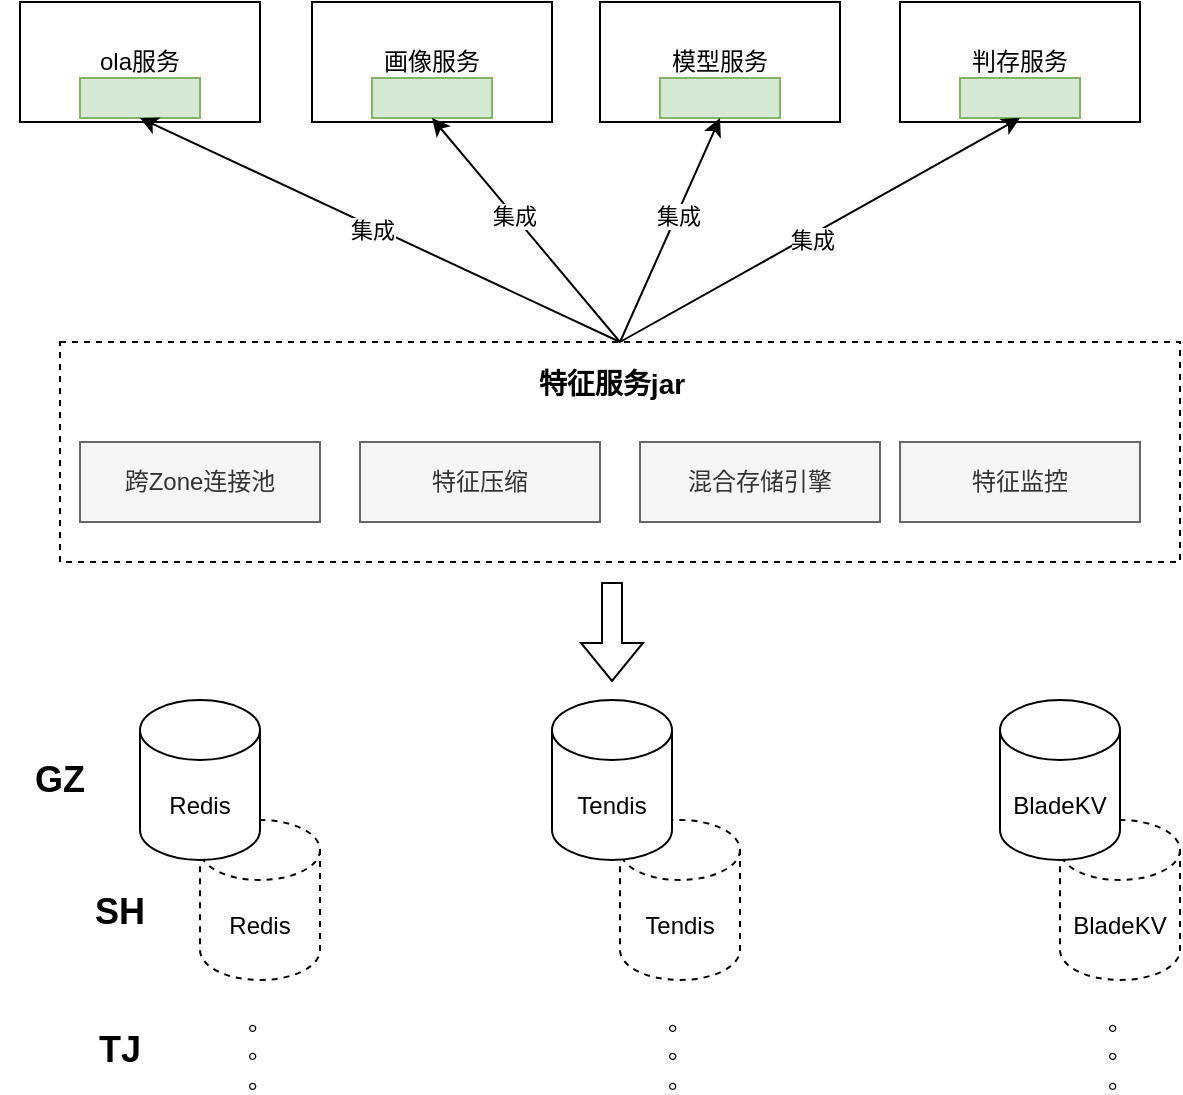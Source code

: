 <mxfile version="17.0.0" type="github">
  <diagram id="qFqO_Zj_qXNCahRx5LU8" name="Page-1">
    <mxGraphModel dx="1255" dy="811" grid="1" gridSize="10" guides="1" tooltips="1" connect="1" arrows="1" fold="1" page="1" pageScale="1" pageWidth="827" pageHeight="1169" math="0" shadow="0">
      <root>
        <mxCell id="0" />
        <mxCell id="1" parent="0" />
        <mxCell id="TAR0WF7nb0nxZd159NNX-28" value="BladeKV" style="shape=cylinder3;whiteSpace=wrap;html=1;boundedLbl=1;backgroundOutline=1;size=15;dashed=1;" vertex="1" parent="1">
          <mxGeometry x="540" y="539" width="60" height="80" as="geometry" />
        </mxCell>
        <mxCell id="TAR0WF7nb0nxZd159NNX-27" value="Tendis" style="shape=cylinder3;whiteSpace=wrap;html=1;boundedLbl=1;backgroundOutline=1;size=15;dashed=1;" vertex="1" parent="1">
          <mxGeometry x="320" y="539" width="60" height="80" as="geometry" />
        </mxCell>
        <mxCell id="TAR0WF7nb0nxZd159NNX-26" value="Redis" style="shape=cylinder3;whiteSpace=wrap;html=1;boundedLbl=1;backgroundOutline=1;size=15;dashed=1;" vertex="1" parent="1">
          <mxGeometry x="110" y="539" width="60" height="80" as="geometry" />
        </mxCell>
        <mxCell id="TAR0WF7nb0nxZd159NNX-1" value="" style="rounded=0;whiteSpace=wrap;html=1;dashed=1;" vertex="1" parent="1">
          <mxGeometry x="40" y="300" width="560" height="110" as="geometry" />
        </mxCell>
        <mxCell id="TAR0WF7nb0nxZd159NNX-2" value="ola服务" style="rounded=0;whiteSpace=wrap;html=1;" vertex="1" parent="1">
          <mxGeometry x="20" y="130" width="120" height="60" as="geometry" />
        </mxCell>
        <mxCell id="TAR0WF7nb0nxZd159NNX-3" value="画像服务" style="rounded=0;whiteSpace=wrap;html=1;" vertex="1" parent="1">
          <mxGeometry x="166" y="130" width="120" height="60" as="geometry" />
        </mxCell>
        <mxCell id="TAR0WF7nb0nxZd159NNX-4" value="模型服务" style="rounded=0;whiteSpace=wrap;html=1;" vertex="1" parent="1">
          <mxGeometry x="310" y="130" width="120" height="60" as="geometry" />
        </mxCell>
        <mxCell id="TAR0WF7nb0nxZd159NNX-5" value="判存服务" style="rounded=0;whiteSpace=wrap;html=1;" vertex="1" parent="1">
          <mxGeometry x="460" y="130" width="120" height="60" as="geometry" />
        </mxCell>
        <mxCell id="TAR0WF7nb0nxZd159NNX-6" value="" style="rounded=0;whiteSpace=wrap;html=1;fillColor=#d5e8d4;strokeColor=#82b366;" vertex="1" parent="1">
          <mxGeometry x="50" y="168" width="60" height="20" as="geometry" />
        </mxCell>
        <mxCell id="TAR0WF7nb0nxZd159NNX-7" value="" style="rounded=0;whiteSpace=wrap;html=1;fillColor=#d5e8d4;strokeColor=#82b366;" vertex="1" parent="1">
          <mxGeometry x="196" y="168" width="60" height="20" as="geometry" />
        </mxCell>
        <mxCell id="TAR0WF7nb0nxZd159NNX-8" value="" style="rounded=0;whiteSpace=wrap;html=1;fillColor=#d5e8d4;strokeColor=#82b366;" vertex="1" parent="1">
          <mxGeometry x="340" y="168" width="60" height="20" as="geometry" />
        </mxCell>
        <mxCell id="TAR0WF7nb0nxZd159NNX-9" value="" style="rounded=0;whiteSpace=wrap;html=1;fillColor=#d5e8d4;strokeColor=#82b366;" vertex="1" parent="1">
          <mxGeometry x="490" y="168" width="60" height="20" as="geometry" />
        </mxCell>
        <mxCell id="TAR0WF7nb0nxZd159NNX-10" value="" style="endArrow=classic;html=1;rounded=0;entryX=0.5;entryY=1;entryDx=0;entryDy=0;exitX=0.5;exitY=0;exitDx=0;exitDy=0;" edge="1" parent="1" source="TAR0WF7nb0nxZd159NNX-1" target="TAR0WF7nb0nxZd159NNX-6">
          <mxGeometry width="50" height="50" relative="1" as="geometry">
            <mxPoint x="30" y="320" as="sourcePoint" />
            <mxPoint x="80" y="270" as="targetPoint" />
          </mxGeometry>
        </mxCell>
        <mxCell id="TAR0WF7nb0nxZd159NNX-14" value="集成" style="edgeLabel;html=1;align=center;verticalAlign=middle;resizable=0;points=[];" vertex="1" connectable="0" parent="TAR0WF7nb0nxZd159NNX-10">
          <mxGeometry x="0.026" y="3" relative="1" as="geometry">
            <mxPoint y="-1" as="offset" />
          </mxGeometry>
        </mxCell>
        <mxCell id="TAR0WF7nb0nxZd159NNX-11" value="" style="endArrow=classic;html=1;rounded=0;entryX=0.5;entryY=1;entryDx=0;entryDy=0;exitX=0.5;exitY=0;exitDx=0;exitDy=0;" edge="1" parent="1" source="TAR0WF7nb0nxZd159NNX-1" target="TAR0WF7nb0nxZd159NNX-7">
          <mxGeometry width="50" height="50" relative="1" as="geometry">
            <mxPoint x="310" y="300" as="sourcePoint" />
            <mxPoint x="90" y="198" as="targetPoint" />
          </mxGeometry>
        </mxCell>
        <mxCell id="TAR0WF7nb0nxZd159NNX-15" value="集成" style="edgeLabel;html=1;align=center;verticalAlign=middle;resizable=0;points=[];" vertex="1" connectable="0" parent="TAR0WF7nb0nxZd159NNX-11">
          <mxGeometry x="0.122" relative="1" as="geometry">
            <mxPoint x="-1" as="offset" />
          </mxGeometry>
        </mxCell>
        <mxCell id="TAR0WF7nb0nxZd159NNX-12" value="" style="endArrow=classic;html=1;rounded=0;entryX=0.5;entryY=1;entryDx=0;entryDy=0;exitX=0.5;exitY=0;exitDx=0;exitDy=0;" edge="1" parent="1" source="TAR0WF7nb0nxZd159NNX-1" target="TAR0WF7nb0nxZd159NNX-8">
          <mxGeometry width="50" height="50" relative="1" as="geometry">
            <mxPoint x="320" y="310" as="sourcePoint" />
            <mxPoint x="100" y="208" as="targetPoint" />
          </mxGeometry>
        </mxCell>
        <mxCell id="TAR0WF7nb0nxZd159NNX-16" value="集成" style="edgeLabel;html=1;align=center;verticalAlign=middle;resizable=0;points=[];" vertex="1" connectable="0" parent="TAR0WF7nb0nxZd159NNX-12">
          <mxGeometry x="0.124" y="-1" relative="1" as="geometry">
            <mxPoint y="-1" as="offset" />
          </mxGeometry>
        </mxCell>
        <mxCell id="TAR0WF7nb0nxZd159NNX-13" value="" style="endArrow=classic;html=1;rounded=0;entryX=0.5;entryY=1;entryDx=0;entryDy=0;exitX=0.5;exitY=0;exitDx=0;exitDy=0;" edge="1" parent="1" source="TAR0WF7nb0nxZd159NNX-1" target="TAR0WF7nb0nxZd159NNX-9">
          <mxGeometry width="50" height="50" relative="1" as="geometry">
            <mxPoint x="330" y="320" as="sourcePoint" />
            <mxPoint x="110" y="218" as="targetPoint" />
          </mxGeometry>
        </mxCell>
        <mxCell id="TAR0WF7nb0nxZd159NNX-17" value="集成" style="edgeLabel;html=1;align=center;verticalAlign=middle;resizable=0;points=[];" vertex="1" connectable="0" parent="TAR0WF7nb0nxZd159NNX-13">
          <mxGeometry x="-0.047" y="-2" relative="1" as="geometry">
            <mxPoint as="offset" />
          </mxGeometry>
        </mxCell>
        <mxCell id="TAR0WF7nb0nxZd159NNX-18" value="跨Zone连接池" style="rounded=0;whiteSpace=wrap;html=1;fillColor=#f5f5f5;fontColor=#333333;strokeColor=#666666;" vertex="1" parent="1">
          <mxGeometry x="50" y="350" width="120" height="40" as="geometry" />
        </mxCell>
        <mxCell id="TAR0WF7nb0nxZd159NNX-19" value="特征压缩" style="rounded=0;whiteSpace=wrap;html=1;fillColor=#f5f5f5;fontColor=#333333;strokeColor=#666666;" vertex="1" parent="1">
          <mxGeometry x="190" y="350" width="120" height="40" as="geometry" />
        </mxCell>
        <mxCell id="TAR0WF7nb0nxZd159NNX-20" value="特征监控" style="rounded=0;whiteSpace=wrap;html=1;fillColor=#f5f5f5;fontColor=#333333;strokeColor=#666666;" vertex="1" parent="1">
          <mxGeometry x="460" y="350" width="120" height="40" as="geometry" />
        </mxCell>
        <mxCell id="TAR0WF7nb0nxZd159NNX-21" value="混合存储引擎" style="rounded=0;whiteSpace=wrap;html=1;fillColor=#f5f5f5;fontColor=#333333;strokeColor=#666666;" vertex="1" parent="1">
          <mxGeometry x="330" y="350" width="120" height="40" as="geometry" />
        </mxCell>
        <mxCell id="TAR0WF7nb0nxZd159NNX-22" value="Redis" style="shape=cylinder3;whiteSpace=wrap;html=1;boundedLbl=1;backgroundOutline=1;size=15;" vertex="1" parent="1">
          <mxGeometry x="80" y="479" width="60" height="80" as="geometry" />
        </mxCell>
        <mxCell id="TAR0WF7nb0nxZd159NNX-23" value="Tendis" style="shape=cylinder3;whiteSpace=wrap;html=1;boundedLbl=1;backgroundOutline=1;size=15;" vertex="1" parent="1">
          <mxGeometry x="286" y="479" width="60" height="80" as="geometry" />
        </mxCell>
        <mxCell id="TAR0WF7nb0nxZd159NNX-24" value="BladeKV" style="shape=cylinder3;whiteSpace=wrap;html=1;boundedLbl=1;backgroundOutline=1;size=15;" vertex="1" parent="1">
          <mxGeometry x="510" y="479" width="60" height="80" as="geometry" />
        </mxCell>
        <mxCell id="TAR0WF7nb0nxZd159NNX-25" value="" style="shape=flexArrow;endArrow=classic;html=1;rounded=0;" edge="1" parent="1">
          <mxGeometry width="50" height="50" relative="1" as="geometry">
            <mxPoint x="316" y="420" as="sourcePoint" />
            <mxPoint x="316" y="470" as="targetPoint" />
          </mxGeometry>
        </mxCell>
        <mxCell id="TAR0WF7nb0nxZd159NNX-29" value="&lt;font style=&quot;font-size: 18px&quot;&gt;&lt;b&gt;GZ&lt;/b&gt;&lt;/font&gt;" style="text;html=1;strokeColor=none;fillColor=none;align=center;verticalAlign=middle;whiteSpace=wrap;rounded=0;dashed=1;" vertex="1" parent="1">
          <mxGeometry x="10" y="504" width="60" height="30" as="geometry" />
        </mxCell>
        <mxCell id="TAR0WF7nb0nxZd159NNX-30" value="&lt;b&gt;&lt;font style=&quot;font-size: 18px&quot;&gt;SH&lt;/font&gt;&lt;/b&gt;" style="text;html=1;strokeColor=none;fillColor=none;align=center;verticalAlign=middle;whiteSpace=wrap;rounded=0;dashed=1;" vertex="1" parent="1">
          <mxGeometry x="40" y="569.5" width="60" height="30" as="geometry" />
        </mxCell>
        <mxCell id="TAR0WF7nb0nxZd159NNX-31" value="。&lt;br&gt;。&lt;br&gt;。" style="text;html=1;strokeColor=none;fillColor=none;align=center;verticalAlign=middle;whiteSpace=wrap;rounded=0;dashed=1;" vertex="1" parent="1">
          <mxGeometry x="110" y="639" width="60" height="30" as="geometry" />
        </mxCell>
        <mxCell id="TAR0WF7nb0nxZd159NNX-32" value="。&lt;br&gt;。&lt;br&gt;。" style="text;html=1;strokeColor=none;fillColor=none;align=center;verticalAlign=middle;whiteSpace=wrap;rounded=0;dashed=1;" vertex="1" parent="1">
          <mxGeometry x="320" y="639" width="60" height="30" as="geometry" />
        </mxCell>
        <mxCell id="TAR0WF7nb0nxZd159NNX-33" value="。&lt;br&gt;。&lt;br&gt;。" style="text;html=1;strokeColor=none;fillColor=none;align=center;verticalAlign=middle;whiteSpace=wrap;rounded=0;dashed=1;" vertex="1" parent="1">
          <mxGeometry x="540" y="639" width="60" height="30" as="geometry" />
        </mxCell>
        <mxCell id="TAR0WF7nb0nxZd159NNX-34" value="&lt;b&gt;&lt;font style=&quot;font-size: 14px&quot;&gt;特征服务jar&lt;/font&gt;&lt;/b&gt;" style="text;html=1;strokeColor=none;fillColor=none;align=center;verticalAlign=middle;whiteSpace=wrap;rounded=0;dashed=1;fontSize=18;" vertex="1" parent="1">
          <mxGeometry x="141" y="300" width="350" height="40" as="geometry" />
        </mxCell>
        <mxCell id="TAR0WF7nb0nxZd159NNX-35" value="&lt;b&gt;&lt;font style=&quot;font-size: 18px&quot;&gt;TJ&lt;/font&gt;&lt;/b&gt;" style="text;html=1;strokeColor=none;fillColor=none;align=center;verticalAlign=middle;whiteSpace=wrap;rounded=0;dashed=1;" vertex="1" parent="1">
          <mxGeometry x="40" y="639" width="60" height="30" as="geometry" />
        </mxCell>
      </root>
    </mxGraphModel>
  </diagram>
</mxfile>
